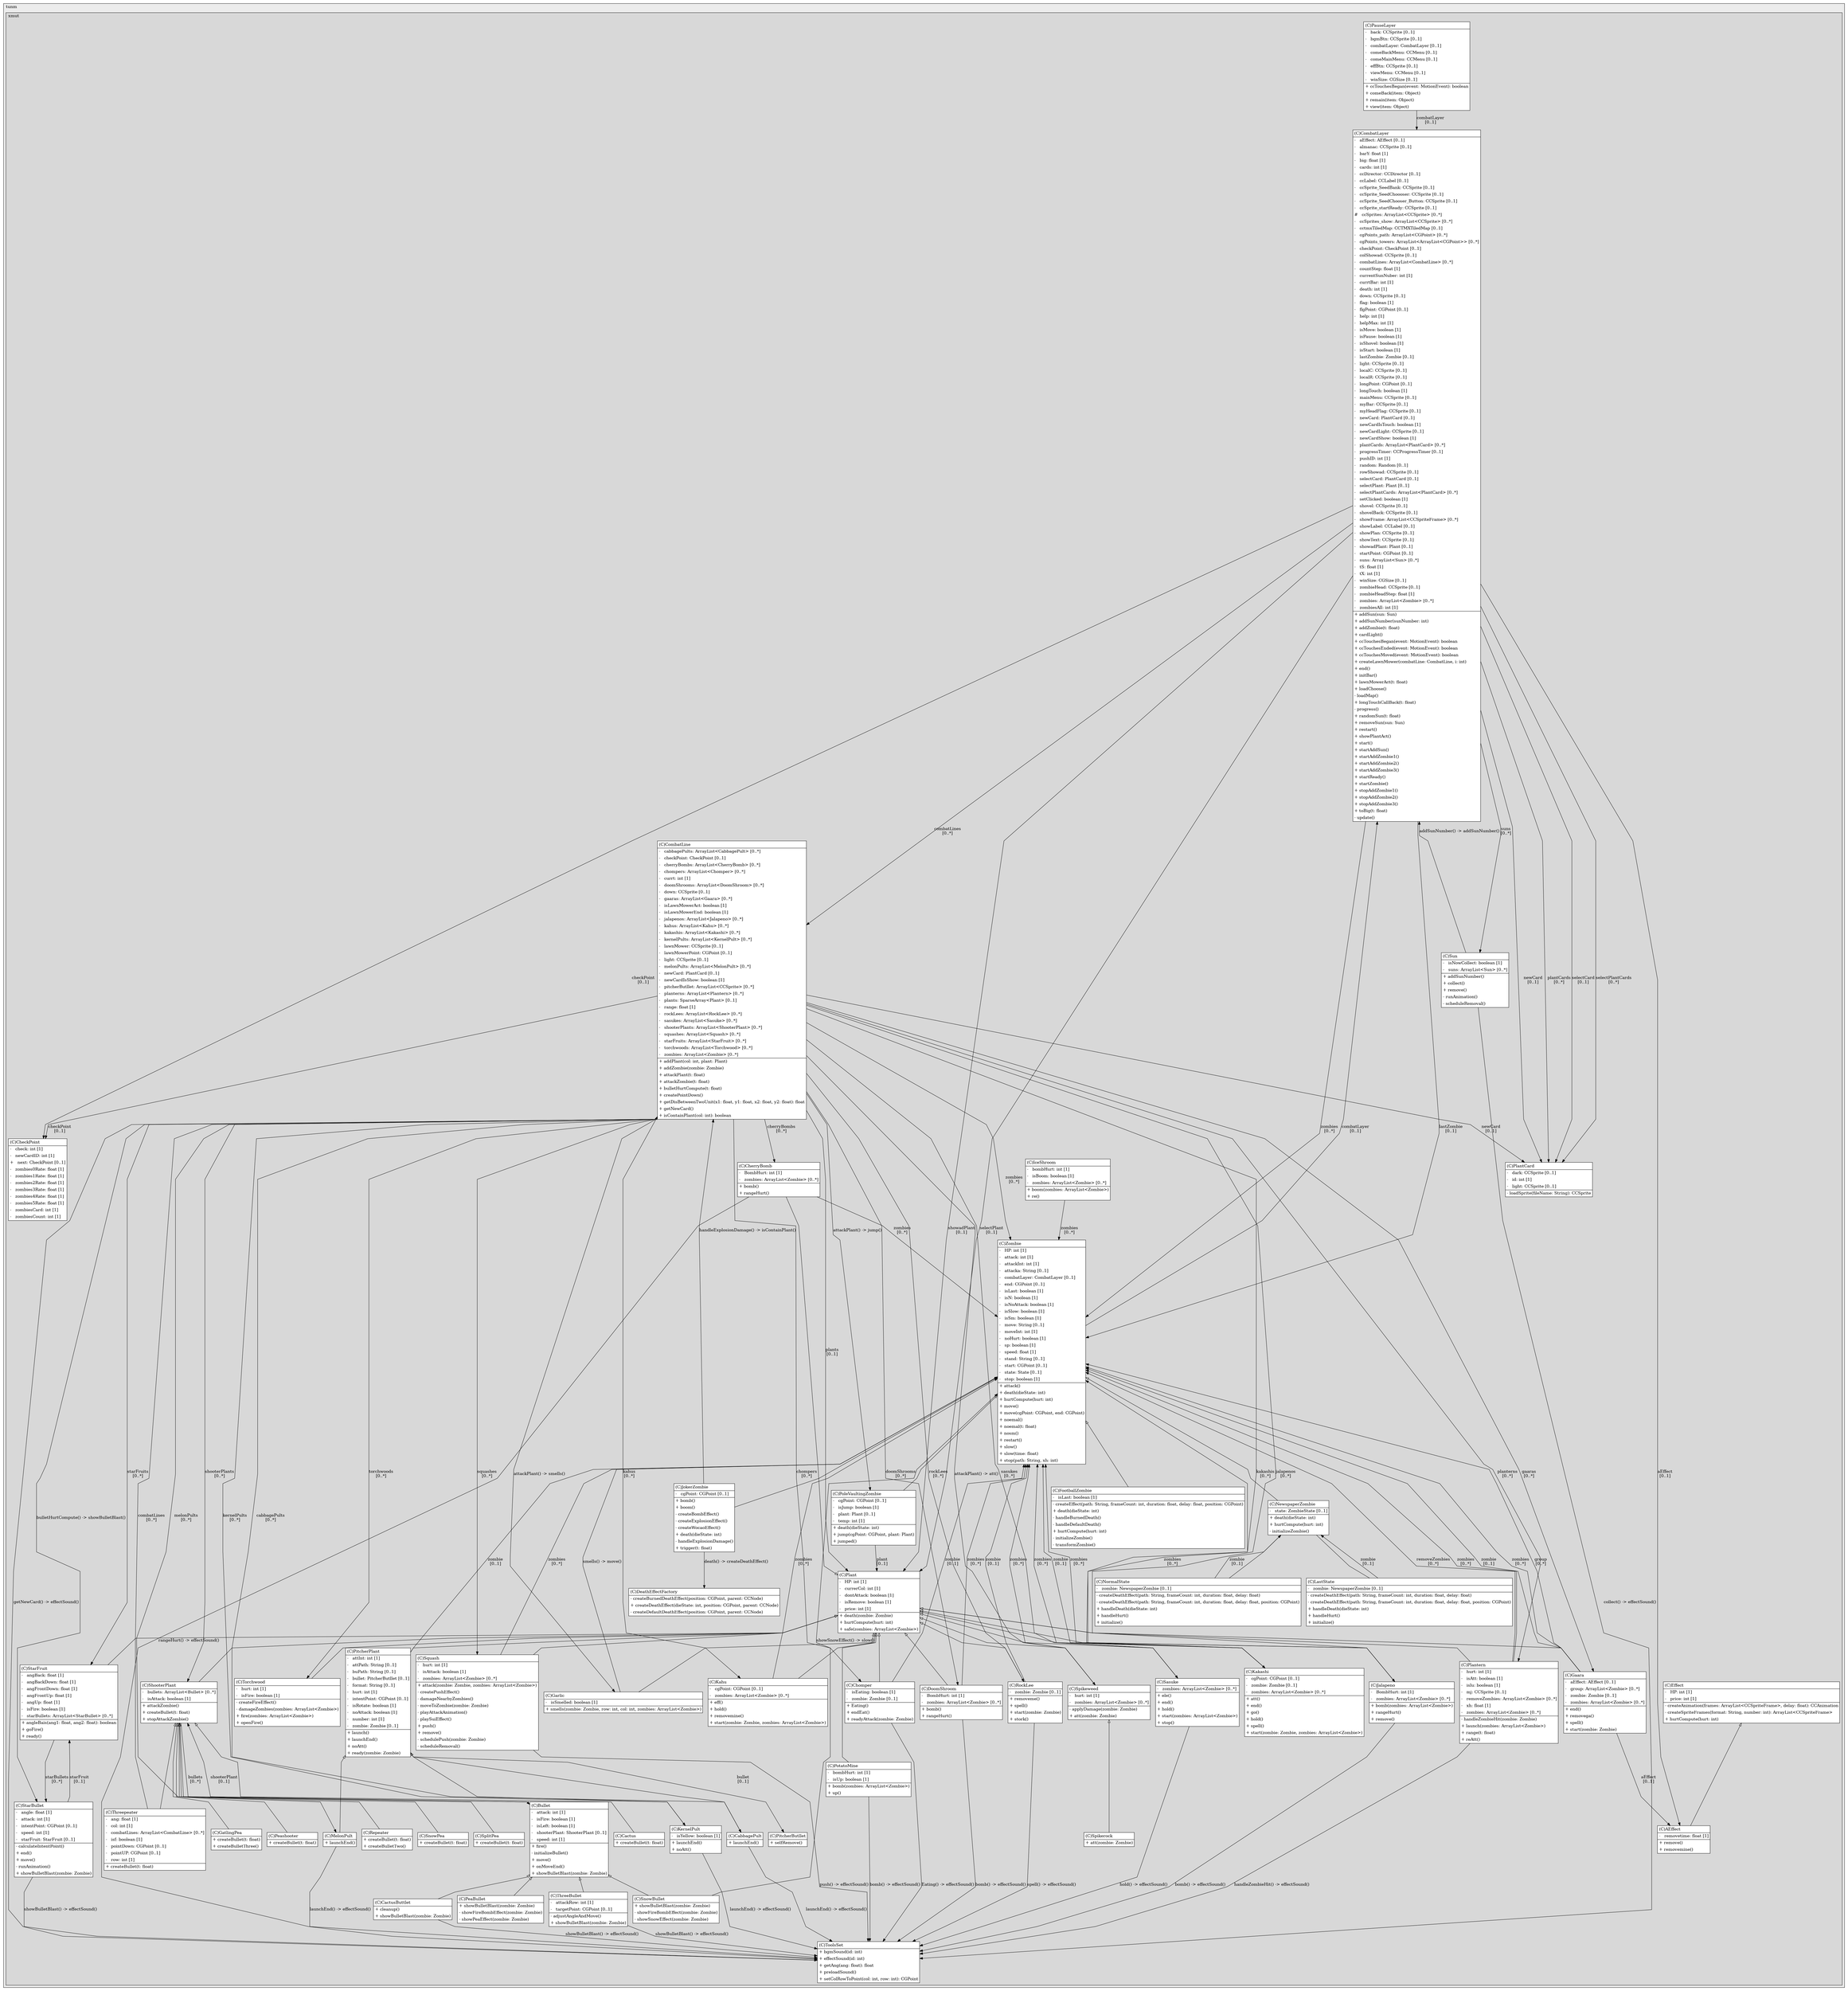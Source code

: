 @startuml

/' diagram meta data start
config=StructureConfiguration;
{
  "projectClassification": {
    "searchMode": "OpenProject", // OpenProject, AllProjects
    "includedProjects": "",
    "pathEndKeywords": "*.impl",
    "isClientPath": "",
    "isClientName": "",
    "isTestPath": "",
    "isTestName": "",
    "isMappingPath": "",
    "isMappingName": "",
    "isDataAccessPath": "",
    "isDataAccessName": "",
    "isDataStructurePath": "",
    "isDataStructureName": "",
    "isInterfaceStructuresPath": "",
    "isInterfaceStructuresName": "",
    "isEntryPointPath": "",
    "isEntryPointName": "",
    "treatFinalFieldsAsMandatory": false
  },
  "graphRestriction": {
    "classPackageExcludeFilter": "",
    "classPackageIncludeFilter": "",
    "classNameExcludeFilter": "",
    "classNameIncludeFilter": "",
    "methodNameExcludeFilter": "",
    "methodNameIncludeFilter": "",
    "removeByInheritance": "", // inheritance/annotation based filtering is done in a second step
    "removeByAnnotation": "",
    "removeByClassPackage": "", // cleanup the graph after inheritance/annotation based filtering is done
    "removeByClassName": "",
    "cutMappings": false,
    "cutEnum": true,
    "cutTests": true,
    "cutClient": true,
    "cutDataAccess": false,
    "cutInterfaceStructures": false,
    "cutDataStructures": false,
    "cutGetterAndSetter": true,
    "cutConstructors": true
  },
  "graphTraversal": {
    "forwardDepth": 6,
    "backwardDepth": 6,
    "classPackageExcludeFilter": "",
    "classPackageIncludeFilter": "",
    "classNameExcludeFilter": "",
    "classNameIncludeFilter": "",
    "methodNameExcludeFilter": "",
    "methodNameIncludeFilter": "",
    "hideMappings": false,
    "hideDataStructures": false,
    "hidePrivateMethods": true,
    "hideInterfaceCalls": true, // indirection: implementation -> interface (is hidden) -> implementation
    "onlyShowApplicationEntryPoints": false, // root node is included
    "useMethodCallsForStructureDiagram": "ForwardOnly" // ForwardOnly, BothDirections, No
  },
  "details": {
    "aggregation": "GroupByClass", // ByClass, GroupByClass, None
    "showClassGenericTypes": true,
    "showMethods": true,
    "showMethodParameterNames": true,
    "showMethodParameterTypes": true,
    "showMethodReturnType": true,
    "showPackageLevels": 2,
    "showDetailedClassStructure": true
  },
  "rootClass": "top.tunm.xmut.tunmpvz.plant.CabbagePult",
  "extensionCallbackMethod": "" // qualified.class.name#methodName - signature: public static String method(String)
}
diagram meta data end '/



digraph g {
    rankdir="TB"
    splines=polyline
    

'nodes 
subgraph cluster_3571712 { 
   	label=tunm
	labeljust=l
	fillcolor="#ececec"
	style=filled
   
   subgraph cluster_546958722 { 
   	label=xmut
	labeljust=l
	fillcolor="#d8d8d8"
	style=filled
   
   AEffect1184502288[
	label=<<TABLE BORDER="1" CELLBORDER="0" CELLPADDING="4" CELLSPACING="0">
<TR><TD ALIGN="LEFT" >(C)AEffect</TD></TR>
<HR/>
<TR><TD ALIGN="LEFT" >-   removetime: float [1]</TD></TR>
<HR/>
<TR><TD ALIGN="LEFT" >+ remove()</TD></TR>
<TR><TD ALIGN="LEFT" >+ removemine()</TD></TR>
</TABLE>>
	style=filled
	margin=0
	shape=plaintext
	fillcolor="#FFFFFF"
];

Bullet1256351391[
	label=<<TABLE BORDER="1" CELLBORDER="0" CELLPADDING="4" CELLSPACING="0">
<TR><TD ALIGN="LEFT" >(C)Bullet</TD></TR>
<HR/>
<TR><TD ALIGN="LEFT" >-   attack: int [1]</TD></TR>
<TR><TD ALIGN="LEFT" >-   isFire: boolean [1]</TD></TR>
<TR><TD ALIGN="LEFT" >-   isLeft: boolean [1]</TD></TR>
<TR><TD ALIGN="LEFT" >-   shooterPlant: ShooterPlant [0..1]</TD></TR>
<TR><TD ALIGN="LEFT" >-   speed: int [1]</TD></TR>
<HR/>
<TR><TD ALIGN="LEFT" >+ fire()</TD></TR>
<TR><TD ALIGN="LEFT" >- initializeBullet()</TD></TR>
<TR><TD ALIGN="LEFT" >+ move()</TD></TR>
<TR><TD ALIGN="LEFT" >+ onMoveEnd()</TD></TR>
<TR><TD ALIGN="LEFT" >+ showBulletBlast(zombie: Zombie)</TD></TR>
</TABLE>>
	style=filled
	margin=0
	shape=plaintext
	fillcolor="#FFFFFF"
];

CabbagePult1136255444[
	label=<<TABLE BORDER="1" CELLBORDER="0" CELLPADDING="4" CELLSPACING="0">
<TR><TD ALIGN="LEFT" >(C)CabbagePult</TD></TR>
<HR/>
<TR><TD ALIGN="LEFT" >+ launchEnd()</TD></TR>
</TABLE>>
	style=filled
	margin=0
	shape=plaintext
	fillcolor="#FFFFFF"
];

Cactus1136255444[
	label=<<TABLE BORDER="1" CELLBORDER="0" CELLPADDING="4" CELLSPACING="0">
<TR><TD ALIGN="LEFT" >(C)Cactus</TD></TR>
<HR/>
<TR><TD ALIGN="LEFT" >+ createBullet(t: float)</TD></TR>
</TABLE>>
	style=filled
	margin=0
	shape=plaintext
	fillcolor="#FFFFFF"
];

CactusButtlet1256351391[
	label=<<TABLE BORDER="1" CELLBORDER="0" CELLPADDING="4" CELLSPACING="0">
<TR><TD ALIGN="LEFT" >(C)CactusButtlet</TD></TR>
<HR/>
<TR><TD ALIGN="LEFT" >+ cleanup()</TD></TR>
<TR><TD ALIGN="LEFT" >+ showBulletBlast(zombie: Zombie)</TD></TR>
</TABLE>>
	style=filled
	margin=0
	shape=plaintext
	fillcolor="#FFFFFF"
];

CheckPoint1140254446[
	label=<<TABLE BORDER="1" CELLBORDER="0" CELLPADDING="4" CELLSPACING="0">
<TR><TD ALIGN="LEFT" >(C)CheckPoint</TD></TR>
<HR/>
<TR><TD ALIGN="LEFT" >-   check: int [1]</TD></TR>
<TR><TD ALIGN="LEFT" >-   newCardID: int [1]</TD></TR>
<TR><TD ALIGN="LEFT" >+   next: CheckPoint [0..1]</TD></TR>
<TR><TD ALIGN="LEFT" >-   zombies0Rate: float [1]</TD></TR>
<TR><TD ALIGN="LEFT" >-   zombies1Rate: float [1]</TD></TR>
<TR><TD ALIGN="LEFT" >-   zombies2Rate: float [1]</TD></TR>
<TR><TD ALIGN="LEFT" >-   zombies3Rate: float [1]</TD></TR>
<TR><TD ALIGN="LEFT" >-   zombies4Rate: float [1]</TD></TR>
<TR><TD ALIGN="LEFT" >-   zombies5Rate: float [1]</TD></TR>
<TR><TD ALIGN="LEFT" >-   zombiesCard: int [1]</TD></TR>
<TR><TD ALIGN="LEFT" >-   zombiesCount: int [1]</TD></TR>
</TABLE>>
	style=filled
	margin=0
	shape=plaintext
	fillcolor="#FFFFFF"
];

CherryBomb1136255444[
	label=<<TABLE BORDER="1" CELLBORDER="0" CELLPADDING="4" CELLSPACING="0">
<TR><TD ALIGN="LEFT" >(C)CherryBomb</TD></TR>
<HR/>
<TR><TD ALIGN="LEFT" >-   BombHurt: int [1]</TD></TR>
<TR><TD ALIGN="LEFT" >-   zombies: ArrayList&lt;Zombie&gt; [0..*]</TD></TR>
<HR/>
<TR><TD ALIGN="LEFT" >+ bomb()</TD></TR>
<TR><TD ALIGN="LEFT" >+ rangeHurt()</TD></TR>
</TABLE>>
	style=filled
	margin=0
	shape=plaintext
	fillcolor="#FFFFFF"
];

Chomper1136255444[
	label=<<TABLE BORDER="1" CELLBORDER="0" CELLPADDING="4" CELLSPACING="0">
<TR><TD ALIGN="LEFT" >(C)Chomper</TD></TR>
<HR/>
<TR><TD ALIGN="LEFT" >-   isEating: boolean [1]</TD></TR>
<TR><TD ALIGN="LEFT" >-   zombie: Zombie [0..1]</TD></TR>
<HR/>
<TR><TD ALIGN="LEFT" >+ Eating()</TD></TR>
<TR><TD ALIGN="LEFT" >+ endEat()</TD></TR>
<TR><TD ALIGN="LEFT" >+ readyAttack(zombie: Zombie)</TD></TR>
</TABLE>>
	style=filled
	margin=0
	shape=plaintext
	fillcolor="#FFFFFF"
];

CombatLayer1140254446[
	label=<<TABLE BORDER="1" CELLBORDER="0" CELLPADDING="4" CELLSPACING="0">
<TR><TD ALIGN="LEFT" >(C)CombatLayer</TD></TR>
<HR/>
<TR><TD ALIGN="LEFT" >-   aEffect: AEffect [0..1]</TD></TR>
<TR><TD ALIGN="LEFT" >-   almanac: CCSprite [0..1]</TD></TR>
<TR><TD ALIGN="LEFT" >-   barY: float [1]</TD></TR>
<TR><TD ALIGN="LEFT" >-   big: float [1]</TD></TR>
<TR><TD ALIGN="LEFT" >-   cards: int [1]</TD></TR>
<TR><TD ALIGN="LEFT" >-   ccDirector: CCDirector [0..1]</TD></TR>
<TR><TD ALIGN="LEFT" >-   ccLabel: CCLabel [0..1]</TD></TR>
<TR><TD ALIGN="LEFT" >-   ccSprite_SeedBank: CCSprite [0..1]</TD></TR>
<TR><TD ALIGN="LEFT" >-   ccSprite_SeedChoooser: CCSprite [0..1]</TD></TR>
<TR><TD ALIGN="LEFT" >-   ccSprite_SeedChooser_Button: CCSprite [0..1]</TD></TR>
<TR><TD ALIGN="LEFT" >-   ccSprite_startReady: CCSprite [0..1]</TD></TR>
<TR><TD ALIGN="LEFT" >#   ccSprites: ArrayList&lt;CCSprite&gt; [0..*]</TD></TR>
<TR><TD ALIGN="LEFT" >-   ccSprites_show: ArrayList&lt;CCSprite&gt; [0..*]</TD></TR>
<TR><TD ALIGN="LEFT" >-   cctmxTiledMap: CCTMXTiledMap [0..1]</TD></TR>
<TR><TD ALIGN="LEFT" >-   cgPoints_path: ArrayList&lt;CGPoint&gt; [0..*]</TD></TR>
<TR><TD ALIGN="LEFT" >-   cgPoints_towers: ArrayList&lt;ArrayList&lt;CGPoint&gt;&gt; [0..*]</TD></TR>
<TR><TD ALIGN="LEFT" >-   checkPoint: CheckPoint [0..1]</TD></TR>
<TR><TD ALIGN="LEFT" >-   colShowad: CCSprite [0..1]</TD></TR>
<TR><TD ALIGN="LEFT" >-   combatLines: ArrayList&lt;CombatLine&gt; [0..*]</TD></TR>
<TR><TD ALIGN="LEFT" >-   countStep: float [1]</TD></TR>
<TR><TD ALIGN="LEFT" >-   currentSunNuber: int [1]</TD></TR>
<TR><TD ALIGN="LEFT" >-   currtBar: int [1]</TD></TR>
<TR><TD ALIGN="LEFT" >-   death: int [1]</TD></TR>
<TR><TD ALIGN="LEFT" >-   down: CCSprite [0..1]</TD></TR>
<TR><TD ALIGN="LEFT" >-   flag: boolean [1]</TD></TR>
<TR><TD ALIGN="LEFT" >-   flgPoint: CGPoint [0..1]</TD></TR>
<TR><TD ALIGN="LEFT" >-   help: int [1]</TD></TR>
<TR><TD ALIGN="LEFT" >-   helpMax: int [1]</TD></TR>
<TR><TD ALIGN="LEFT" >-   isMove: boolean [1]</TD></TR>
<TR><TD ALIGN="LEFT" >-   isPause: boolean [1]</TD></TR>
<TR><TD ALIGN="LEFT" >-   isShovel: boolean [1]</TD></TR>
<TR><TD ALIGN="LEFT" >-   isStart: boolean [1]</TD></TR>
<TR><TD ALIGN="LEFT" >-   lastZombie: Zombie [0..1]</TD></TR>
<TR><TD ALIGN="LEFT" >-   light: CCSprite [0..1]</TD></TR>
<TR><TD ALIGN="LEFT" >-   localC: CCSprite [0..1]</TD></TR>
<TR><TD ALIGN="LEFT" >-   localR: CCSprite [0..1]</TD></TR>
<TR><TD ALIGN="LEFT" >-   longPoint: CGPoint [0..1]</TD></TR>
<TR><TD ALIGN="LEFT" >-   longTouch: boolean [1]</TD></TR>
<TR><TD ALIGN="LEFT" >-   mainMenu: CCSprite [0..1]</TD></TR>
<TR><TD ALIGN="LEFT" >-   myBar: CCSprite [0..1]</TD></TR>
<TR><TD ALIGN="LEFT" >-   myHeadFlag: CCSprite [0..1]</TD></TR>
<TR><TD ALIGN="LEFT" >-   newCard: PlantCard [0..1]</TD></TR>
<TR><TD ALIGN="LEFT" >-   newCardIsTouch: boolean [1]</TD></TR>
<TR><TD ALIGN="LEFT" >-   newCardLight: CCSprite [0..1]</TD></TR>
<TR><TD ALIGN="LEFT" >-   newCardShow: boolean [1]</TD></TR>
<TR><TD ALIGN="LEFT" >-   plantCards: ArrayList&lt;PlantCard&gt; [0..*]</TD></TR>
<TR><TD ALIGN="LEFT" >-   progressTimer: CCProgressTimer [0..1]</TD></TR>
<TR><TD ALIGN="LEFT" >-   pushID: int [1]</TD></TR>
<TR><TD ALIGN="LEFT" >-   random: Random [0..1]</TD></TR>
<TR><TD ALIGN="LEFT" >-   rowShowad: CCSprite [0..1]</TD></TR>
<TR><TD ALIGN="LEFT" >-   selectCard: PlantCard [0..1]</TD></TR>
<TR><TD ALIGN="LEFT" >-   selectPlant: Plant [0..1]</TD></TR>
<TR><TD ALIGN="LEFT" >-   selectPlantCards: ArrayList&lt;PlantCard&gt; [0..*]</TD></TR>
<TR><TD ALIGN="LEFT" >-   setClicked: boolean [1]</TD></TR>
<TR><TD ALIGN="LEFT" >-   shovel: CCSprite [0..1]</TD></TR>
<TR><TD ALIGN="LEFT" >-   shovelBack: CCSprite [0..1]</TD></TR>
<TR><TD ALIGN="LEFT" >-   showFrame: ArrayList&lt;CCSpriteFrame&gt; [0..*]</TD></TR>
<TR><TD ALIGN="LEFT" >-   showLabel: CCLabel [0..1]</TD></TR>
<TR><TD ALIGN="LEFT" >-   showPlan: CCSprite [0..1]</TD></TR>
<TR><TD ALIGN="LEFT" >-   showText: CCSprite [0..1]</TD></TR>
<TR><TD ALIGN="LEFT" >-   showadPlant: Plant [0..1]</TD></TR>
<TR><TD ALIGN="LEFT" >-   startPoint: CGPoint [0..1]</TD></TR>
<TR><TD ALIGN="LEFT" >-   suns: ArrayList&lt;Sun&gt; [0..*]</TD></TR>
<TR><TD ALIGN="LEFT" >-   tS: float [1]</TD></TR>
<TR><TD ALIGN="LEFT" >-   tX: int [1]</TD></TR>
<TR><TD ALIGN="LEFT" >-   winSize: CGSize [0..1]</TD></TR>
<TR><TD ALIGN="LEFT" >-   zombieHead: CCSprite [0..1]</TD></TR>
<TR><TD ALIGN="LEFT" >-   zombieHeadStep: float [1]</TD></TR>
<TR><TD ALIGN="LEFT" >-   zombies: ArrayList&lt;Zombie&gt; [0..*]</TD></TR>
<TR><TD ALIGN="LEFT" >-   zombiesAll: int [1]</TD></TR>
<HR/>
<TR><TD ALIGN="LEFT" >+ addSun(sun: Sun)</TD></TR>
<TR><TD ALIGN="LEFT" >+ addSunNumber(sunNumber: int)</TD></TR>
<TR><TD ALIGN="LEFT" >+ addZombie(t: float)</TD></TR>
<TR><TD ALIGN="LEFT" >+ cardLight()</TD></TR>
<TR><TD ALIGN="LEFT" >+ ccTouchesBegan(event: MotionEvent): boolean</TD></TR>
<TR><TD ALIGN="LEFT" >+ ccTouchesEnded(event: MotionEvent): boolean</TD></TR>
<TR><TD ALIGN="LEFT" >+ ccTouchesMoved(event: MotionEvent): boolean</TD></TR>
<TR><TD ALIGN="LEFT" >+ createLawnMower(combatLine: CombatLine, i: int)</TD></TR>
<TR><TD ALIGN="LEFT" >+ end()</TD></TR>
<TR><TD ALIGN="LEFT" >+ initBar()</TD></TR>
<TR><TD ALIGN="LEFT" >+ lawnMowerAct(t: float)</TD></TR>
<TR><TD ALIGN="LEFT" >+ loadChoose()</TD></TR>
<TR><TD ALIGN="LEFT" >- loadMap()</TD></TR>
<TR><TD ALIGN="LEFT" >+ longTouchCallBack(t: float)</TD></TR>
<TR><TD ALIGN="LEFT" >- progress()</TD></TR>
<TR><TD ALIGN="LEFT" >+ randomSun(t: float)</TD></TR>
<TR><TD ALIGN="LEFT" >+ removeSun(sun: Sun)</TD></TR>
<TR><TD ALIGN="LEFT" >+ restart()</TD></TR>
<TR><TD ALIGN="LEFT" >+ showPlantAct()</TD></TR>
<TR><TD ALIGN="LEFT" >+ start()</TD></TR>
<TR><TD ALIGN="LEFT" >+ startAddSun()</TD></TR>
<TR><TD ALIGN="LEFT" >+ startAddZombie1()</TD></TR>
<TR><TD ALIGN="LEFT" >+ startAddZombie2()</TD></TR>
<TR><TD ALIGN="LEFT" >+ startAddZombie3()</TD></TR>
<TR><TD ALIGN="LEFT" >+ startReady()</TD></TR>
<TR><TD ALIGN="LEFT" >+ startZombie()</TD></TR>
<TR><TD ALIGN="LEFT" >+ stopAddZombie1()</TD></TR>
<TR><TD ALIGN="LEFT" >+ stopAddZombie2()</TD></TR>
<TR><TD ALIGN="LEFT" >+ stopAddZombie3()</TD></TR>
<TR><TD ALIGN="LEFT" >+ toBig(t: float)</TD></TR>
<TR><TD ALIGN="LEFT" >- update()</TD></TR>
</TABLE>>
	style=filled
	margin=0
	shape=plaintext
	fillcolor="#FFFFFF"
];

CombatLine1140254446[
	label=<<TABLE BORDER="1" CELLBORDER="0" CELLPADDING="4" CELLSPACING="0">
<TR><TD ALIGN="LEFT" >(C)CombatLine</TD></TR>
<HR/>
<TR><TD ALIGN="LEFT" >-   cabbagePults: ArrayList&lt;CabbagePult&gt; [0..*]</TD></TR>
<TR><TD ALIGN="LEFT" >-   checkPoint: CheckPoint [0..1]</TD></TR>
<TR><TD ALIGN="LEFT" >-   cherryBombs: ArrayList&lt;CherryBomb&gt; [0..*]</TD></TR>
<TR><TD ALIGN="LEFT" >-   chompers: ArrayList&lt;Chomper&gt; [0..*]</TD></TR>
<TR><TD ALIGN="LEFT" >-   currt: int [1]</TD></TR>
<TR><TD ALIGN="LEFT" >-   doomShrooms: ArrayList&lt;DoomShroom&gt; [0..*]</TD></TR>
<TR><TD ALIGN="LEFT" >-   down: CCSprite [0..1]</TD></TR>
<TR><TD ALIGN="LEFT" >-   gaaras: ArrayList&lt;Gaara&gt; [0..*]</TD></TR>
<TR><TD ALIGN="LEFT" >-   isLawnMowerAct: boolean [1]</TD></TR>
<TR><TD ALIGN="LEFT" >-   isLawnMowerEnd: boolean [1]</TD></TR>
<TR><TD ALIGN="LEFT" >-   jalapenos: ArrayList&lt;Jalapeno&gt; [0..*]</TD></TR>
<TR><TD ALIGN="LEFT" >-   kahus: ArrayList&lt;Kahu&gt; [0..*]</TD></TR>
<TR><TD ALIGN="LEFT" >-   kakashis: ArrayList&lt;Kakashi&gt; [0..*]</TD></TR>
<TR><TD ALIGN="LEFT" >-   kernelPults: ArrayList&lt;KernelPult&gt; [0..*]</TD></TR>
<TR><TD ALIGN="LEFT" >-   lawnMower: CCSprite [0..1]</TD></TR>
<TR><TD ALIGN="LEFT" >-   lawnMowerPoint: CGPoint [0..1]</TD></TR>
<TR><TD ALIGN="LEFT" >-   light: CCSprite [0..1]</TD></TR>
<TR><TD ALIGN="LEFT" >-   melonPults: ArrayList&lt;MelonPult&gt; [0..*]</TD></TR>
<TR><TD ALIGN="LEFT" >-   newCard: PlantCard [0..1]</TD></TR>
<TR><TD ALIGN="LEFT" >-   newCardIsShow: boolean [1]</TD></TR>
<TR><TD ALIGN="LEFT" >-   pitcherButllet: ArrayList&lt;CCSprite&gt; [0..*]</TD></TR>
<TR><TD ALIGN="LEFT" >-   planterns: ArrayList&lt;Plantern&gt; [0..*]</TD></TR>
<TR><TD ALIGN="LEFT" >-   plants: SparseArray&lt;Plant&gt; [0..1]</TD></TR>
<TR><TD ALIGN="LEFT" >-   range: float [1]</TD></TR>
<TR><TD ALIGN="LEFT" >-   rockLees: ArrayList&lt;RockLee&gt; [0..*]</TD></TR>
<TR><TD ALIGN="LEFT" >-   sasukes: ArrayList&lt;Sasuke&gt; [0..*]</TD></TR>
<TR><TD ALIGN="LEFT" >-   shooterPlants: ArrayList&lt;ShooterPlant&gt; [0..*]</TD></TR>
<TR><TD ALIGN="LEFT" >-   squashes: ArrayList&lt;Squash&gt; [0..*]</TD></TR>
<TR><TD ALIGN="LEFT" >-   starFruits: ArrayList&lt;StarFruit&gt; [0..*]</TD></TR>
<TR><TD ALIGN="LEFT" >-   torchwoods: ArrayList&lt;Torchwood&gt; [0..*]</TD></TR>
<TR><TD ALIGN="LEFT" >-   zombies: ArrayList&lt;Zombie&gt; [0..*]</TD></TR>
<HR/>
<TR><TD ALIGN="LEFT" >+ addPlant(col: int, plant: Plant)</TD></TR>
<TR><TD ALIGN="LEFT" >+ addZombie(zombie: Zombie)</TD></TR>
<TR><TD ALIGN="LEFT" >+ attackPlant(t: float)</TD></TR>
<TR><TD ALIGN="LEFT" >+ attackZombie(t: float)</TD></TR>
<TR><TD ALIGN="LEFT" >+ bulletHurtCompute(t: float)</TD></TR>
<TR><TD ALIGN="LEFT" >+ createPointDown()</TD></TR>
<TR><TD ALIGN="LEFT" >+ getDisBetweenTwoUnit(x1: float, y1: float, x2: float, y2: float): float</TD></TR>
<TR><TD ALIGN="LEFT" >+ getNewCard()</TD></TR>
<TR><TD ALIGN="LEFT" >+ isContainPlant(col: int): boolean</TD></TR>
</TABLE>>
	style=filled
	margin=0
	shape=plaintext
	fillcolor="#FFFFFF"
];

DeathEffectFactory638081394[
	label=<<TABLE BORDER="1" CELLBORDER="0" CELLPADDING="4" CELLSPACING="0">
<TR><TD ALIGN="LEFT" >(C)DeathEffectFactory</TD></TR>
<HR/>
<TR><TD ALIGN="LEFT" >- createBurnedDeathEffect(position: CGPoint, parent: CCNode)</TD></TR>
<TR><TD ALIGN="LEFT" >+ createDeathEffect(dieState: int, position: CGPoint, parent: CCNode)</TD></TR>
<TR><TD ALIGN="LEFT" >- createDefaultDeathEffect(position: CGPoint, parent: CCNode)</TD></TR>
</TABLE>>
	style=filled
	margin=0
	shape=plaintext
	fillcolor="#FFFFFF"
];

DoomShroom1136255444[
	label=<<TABLE BORDER="1" CELLBORDER="0" CELLPADDING="4" CELLSPACING="0">
<TR><TD ALIGN="LEFT" >(C)DoomShroom</TD></TR>
<HR/>
<TR><TD ALIGN="LEFT" >-   BombHurt: int [1]</TD></TR>
<TR><TD ALIGN="LEFT" >-   zombies: ArrayList&lt;Zombie&gt; [0..*]</TD></TR>
<HR/>
<TR><TD ALIGN="LEFT" >+ bomb()</TD></TR>
<TR><TD ALIGN="LEFT" >+ rangeHurt()</TD></TR>
</TABLE>>
	style=filled
	margin=0
	shape=plaintext
	fillcolor="#FFFFFF"
];

Effect1184502288[
	label=<<TABLE BORDER="1" CELLBORDER="0" CELLPADDING="4" CELLSPACING="0">
<TR><TD ALIGN="LEFT" >(C)Effect</TD></TR>
<HR/>
<TR><TD ALIGN="LEFT" >-   HP: int [1]</TD></TR>
<TR><TD ALIGN="LEFT" >-   price: int [1]</TD></TR>
<HR/>
<TR><TD ALIGN="LEFT" >- createAnimation(frames: ArrayList&lt;CCSpriteFrame&gt;, delay: float): CCAnimation</TD></TR>
<TR><TD ALIGN="LEFT" >- createSpriteFrames(format: String, number: int): ArrayList&lt;CCSpriteFrame&gt;</TD></TR>
<TR><TD ALIGN="LEFT" >+ hurtCompute(hurt: int)</TD></TR>
</TABLE>>
	style=filled
	margin=0
	shape=plaintext
	fillcolor="#FFFFFF"
];

FootballZombie638081394[
	label=<<TABLE BORDER="1" CELLBORDER="0" CELLPADDING="4" CELLSPACING="0">
<TR><TD ALIGN="LEFT" >(C)FootballZombie</TD></TR>
<HR/>
<TR><TD ALIGN="LEFT" >-   isLast: boolean [1]</TD></TR>
<HR/>
<TR><TD ALIGN="LEFT" >- createEffect(path: String, frameCount: int, duration: float, delay: float, position: CGPoint)</TD></TR>
<TR><TD ALIGN="LEFT" >+ death(dieState: int)</TD></TR>
<TR><TD ALIGN="LEFT" >- handleBurnedDeath()</TD></TR>
<TR><TD ALIGN="LEFT" >- handleDefaultDeath()</TD></TR>
<TR><TD ALIGN="LEFT" >+ hurtCompute(hurt: int)</TD></TR>
<TR><TD ALIGN="LEFT" >- initializeZombie()</TD></TR>
<TR><TD ALIGN="LEFT" >- transformZombie()</TD></TR>
</TABLE>>
	style=filled
	margin=0
	shape=plaintext
	fillcolor="#FFFFFF"
];

Gaara1136255444[
	label=<<TABLE BORDER="1" CELLBORDER="0" CELLPADDING="4" CELLSPACING="0">
<TR><TD ALIGN="LEFT" >(C)Gaara</TD></TR>
<HR/>
<TR><TD ALIGN="LEFT" >-   aEffect: AEffect [0..1]</TD></TR>
<TR><TD ALIGN="LEFT" >-   group: ArrayList&lt;Zombie&gt; [0..*]</TD></TR>
<TR><TD ALIGN="LEFT" >-   zombie: Zombie [0..1]</TD></TR>
<TR><TD ALIGN="LEFT" >-   zombies: ArrayList&lt;Zombie&gt; [0..*]</TD></TR>
<HR/>
<TR><TD ALIGN="LEFT" >+ end()</TD></TR>
<TR><TD ALIGN="LEFT" >+ removega()</TD></TR>
<TR><TD ALIGN="LEFT" >+ spell()</TD></TR>
<TR><TD ALIGN="LEFT" >+ start(zombie: Zombie)</TD></TR>
</TABLE>>
	style=filled
	margin=0
	shape=plaintext
	fillcolor="#FFFFFF"
];

Garlic1136255444[
	label=<<TABLE BORDER="1" CELLBORDER="0" CELLPADDING="4" CELLSPACING="0">
<TR><TD ALIGN="LEFT" >(C)Garlic</TD></TR>
<HR/>
<TR><TD ALIGN="LEFT" >-   isSmelled: boolean [1]</TD></TR>
<HR/>
<TR><TD ALIGN="LEFT" >+ smells(zombie: Zombie, row: int, col: int, zombies: ArrayList&lt;Zombie&gt;)</TD></TR>
</TABLE>>
	style=filled
	margin=0
	shape=plaintext
	fillcolor="#FFFFFF"
];

GatlingPea1136255444[
	label=<<TABLE BORDER="1" CELLBORDER="0" CELLPADDING="4" CELLSPACING="0">
<TR><TD ALIGN="LEFT" >(C)GatlingPea</TD></TR>
<HR/>
<TR><TD ALIGN="LEFT" >+ createBullet(t: float)</TD></TR>
<TR><TD ALIGN="LEFT" >+ createBulletThree()</TD></TR>
</TABLE>>
	style=filled
	margin=0
	shape=plaintext
	fillcolor="#FFFFFF"
];

IceShroom1136255444[
	label=<<TABLE BORDER="1" CELLBORDER="0" CELLPADDING="4" CELLSPACING="0">
<TR><TD ALIGN="LEFT" >(C)IceShroom</TD></TR>
<HR/>
<TR><TD ALIGN="LEFT" >-   bombHurt: int [1]</TD></TR>
<TR><TD ALIGN="LEFT" >-   isBoom: boolean [1]</TD></TR>
<TR><TD ALIGN="LEFT" >-   zombies: ArrayList&lt;Zombie&gt; [0..*]</TD></TR>
<HR/>
<TR><TD ALIGN="LEFT" >+ boom(zombies: ArrayList&lt;Zombie&gt;)</TD></TR>
<TR><TD ALIGN="LEFT" >+ re()</TD></TR>
</TABLE>>
	style=filled
	margin=0
	shape=plaintext
	fillcolor="#FFFFFF"
];

Jalapeno1136255444[
	label=<<TABLE BORDER="1" CELLBORDER="0" CELLPADDING="4" CELLSPACING="0">
<TR><TD ALIGN="LEFT" >(C)Jalapeno</TD></TR>
<HR/>
<TR><TD ALIGN="LEFT" >-   BombHurt: int [1]</TD></TR>
<TR><TD ALIGN="LEFT" >-   zombies: ArrayList&lt;Zombie&gt; [0..*]</TD></TR>
<HR/>
<TR><TD ALIGN="LEFT" >+ bomb(zombies: ArrayList&lt;Zombie&gt;)</TD></TR>
<TR><TD ALIGN="LEFT" >+ rangeHurt()</TD></TR>
<TR><TD ALIGN="LEFT" >+ remove()</TD></TR>
</TABLE>>
	style=filled
	margin=0
	shape=plaintext
	fillcolor="#FFFFFF"
];

JokerZombie638081394[
	label=<<TABLE BORDER="1" CELLBORDER="0" CELLPADDING="4" CELLSPACING="0">
<TR><TD ALIGN="LEFT" >(C)JokerZombie</TD></TR>
<HR/>
<TR><TD ALIGN="LEFT" >-   cgPoint: CGPoint [0..1]</TD></TR>
<HR/>
<TR><TD ALIGN="LEFT" >+ bomb()</TD></TR>
<TR><TD ALIGN="LEFT" >+ boom()</TD></TR>
<TR><TD ALIGN="LEFT" >- createBombEffect()</TD></TR>
<TR><TD ALIGN="LEFT" >- createExplosionEffect()</TD></TR>
<TR><TD ALIGN="LEFT" >- createWocaoEffect()</TD></TR>
<TR><TD ALIGN="LEFT" >+ death(dieState: int)</TD></TR>
<TR><TD ALIGN="LEFT" >- handleExplosionDamage()</TD></TR>
<TR><TD ALIGN="LEFT" >+ trigger(t: float)</TD></TR>
</TABLE>>
	style=filled
	margin=0
	shape=plaintext
	fillcolor="#FFFFFF"
];

Kahu1136255444[
	label=<<TABLE BORDER="1" CELLBORDER="0" CELLPADDING="4" CELLSPACING="0">
<TR><TD ALIGN="LEFT" >(C)Kahu</TD></TR>
<HR/>
<TR><TD ALIGN="LEFT" >-   cgPoint: CGPoint [0..1]</TD></TR>
<TR><TD ALIGN="LEFT" >-   zombies: ArrayList&lt;Zombie&gt; [0..*]</TD></TR>
<HR/>
<TR><TD ALIGN="LEFT" >+ eff()</TD></TR>
<TR><TD ALIGN="LEFT" >+ hold()</TD></TR>
<TR><TD ALIGN="LEFT" >+ removemine()</TD></TR>
<TR><TD ALIGN="LEFT" >+ start(zombie: Zombie, zombies: ArrayList&lt;Zombie&gt;)</TD></TR>
</TABLE>>
	style=filled
	margin=0
	shape=plaintext
	fillcolor="#FFFFFF"
];

Kakashi1136255444[
	label=<<TABLE BORDER="1" CELLBORDER="0" CELLPADDING="4" CELLSPACING="0">
<TR><TD ALIGN="LEFT" >(C)Kakashi</TD></TR>
<HR/>
<TR><TD ALIGN="LEFT" >-   cgPoint: CGPoint [0..1]</TD></TR>
<TR><TD ALIGN="LEFT" >-   zombie: Zombie [0..1]</TD></TR>
<TR><TD ALIGN="LEFT" >-   zombies: ArrayList&lt;Zombie&gt; [0..*]</TD></TR>
<HR/>
<TR><TD ALIGN="LEFT" >+ att()</TD></TR>
<TR><TD ALIGN="LEFT" >+ end()</TD></TR>
<TR><TD ALIGN="LEFT" >+ go()</TD></TR>
<TR><TD ALIGN="LEFT" >+ hold()</TD></TR>
<TR><TD ALIGN="LEFT" >+ spell()</TD></TR>
<TR><TD ALIGN="LEFT" >+ start(zombie: Zombie, zombies: ArrayList&lt;Zombie&gt;)</TD></TR>
</TABLE>>
	style=filled
	margin=0
	shape=plaintext
	fillcolor="#FFFFFF"
];

KernelPult1136255444[
	label=<<TABLE BORDER="1" CELLBORDER="0" CELLPADDING="4" CELLSPACING="0">
<TR><TD ALIGN="LEFT" >(C)KernelPult</TD></TR>
<HR/>
<TR><TD ALIGN="LEFT" >-   isYellow: boolean [1]</TD></TR>
<HR/>
<TR><TD ALIGN="LEFT" >+ launchEnd()</TD></TR>
<TR><TD ALIGN="LEFT" >+ noAtt()</TD></TR>
</TABLE>>
	style=filled
	margin=0
	shape=plaintext
	fillcolor="#FFFFFF"
];

LastState92143263[
	label=<<TABLE BORDER="1" CELLBORDER="0" CELLPADDING="4" CELLSPACING="0">
<TR><TD ALIGN="LEFT" >(C)LastState</TD></TR>
<HR/>
<TR><TD ALIGN="LEFT" >-   zombie: NewspaperZombie [0..1]</TD></TR>
<HR/>
<TR><TD ALIGN="LEFT" >- createDeathEffect(path: String, frameCount: int, duration: float, delay: float)</TD></TR>
<TR><TD ALIGN="LEFT" >- createDeathEffect(path: String, frameCount: int, duration: float, delay: float, position: CGPoint)</TD></TR>
<TR><TD ALIGN="LEFT" >+ handleDeath(dieState: int)</TD></TR>
<TR><TD ALIGN="LEFT" >+ handleHurt()</TD></TR>
<TR><TD ALIGN="LEFT" >+ initialize()</TD></TR>
</TABLE>>
	style=filled
	margin=0
	shape=plaintext
	fillcolor="#FFFFFF"
];

MelonPult1136255444[
	label=<<TABLE BORDER="1" CELLBORDER="0" CELLPADDING="4" CELLSPACING="0">
<TR><TD ALIGN="LEFT" >(C)MelonPult</TD></TR>
<HR/>
<TR><TD ALIGN="LEFT" >+ launchEnd()</TD></TR>
</TABLE>>
	style=filled
	margin=0
	shape=plaintext
	fillcolor="#FFFFFF"
];

NewspaperZombie638081394[
	label=<<TABLE BORDER="1" CELLBORDER="0" CELLPADDING="4" CELLSPACING="0">
<TR><TD ALIGN="LEFT" >(C)NewspaperZombie</TD></TR>
<HR/>
<TR><TD ALIGN="LEFT" >-   state: ZombieState [0..1]</TD></TR>
<HR/>
<TR><TD ALIGN="LEFT" >+ death(dieState: int)</TD></TR>
<TR><TD ALIGN="LEFT" >+ hurtCompute(hurt: int)</TD></TR>
<TR><TD ALIGN="LEFT" >- initializeZombie()</TD></TR>
</TABLE>>
	style=filled
	margin=0
	shape=plaintext
	fillcolor="#FFFFFF"
];

NormalState92143263[
	label=<<TABLE BORDER="1" CELLBORDER="0" CELLPADDING="4" CELLSPACING="0">
<TR><TD ALIGN="LEFT" >(C)NormalState</TD></TR>
<HR/>
<TR><TD ALIGN="LEFT" >-   zombie: NewspaperZombie [0..1]</TD></TR>
<HR/>
<TR><TD ALIGN="LEFT" >- createDeathEffect(path: String, frameCount: int, duration: float, delay: float)</TD></TR>
<TR><TD ALIGN="LEFT" >- createDeathEffect(path: String, frameCount: int, duration: float, delay: float, position: CGPoint)</TD></TR>
<TR><TD ALIGN="LEFT" >+ handleDeath(dieState: int)</TD></TR>
<TR><TD ALIGN="LEFT" >+ handleHurt()</TD></TR>
<TR><TD ALIGN="LEFT" >+ initialize()</TD></TR>
</TABLE>>
	style=filled
	margin=0
	shape=plaintext
	fillcolor="#FFFFFF"
];

PauseLayer1140254446[
	label=<<TABLE BORDER="1" CELLBORDER="0" CELLPADDING="4" CELLSPACING="0">
<TR><TD ALIGN="LEFT" >(C)PauseLayer</TD></TR>
<HR/>
<TR><TD ALIGN="LEFT" >-   back: CCSprite [0..1]</TD></TR>
<TR><TD ALIGN="LEFT" >-   bgmBtn: CCSprite [0..1]</TD></TR>
<TR><TD ALIGN="LEFT" >-   combatLayer: CombatLayer [0..1]</TD></TR>
<TR><TD ALIGN="LEFT" >-   comeBackMenu: CCMenu [0..1]</TD></TR>
<TR><TD ALIGN="LEFT" >-   comeMainMenu: CCMenu [0..1]</TD></TR>
<TR><TD ALIGN="LEFT" >-   effBtn: CCSprite [0..1]</TD></TR>
<TR><TD ALIGN="LEFT" >-   viewMenu: CCMenu [0..1]</TD></TR>
<TR><TD ALIGN="LEFT" >-   winSize: CGSize [0..1]</TD></TR>
<HR/>
<TR><TD ALIGN="LEFT" >+ ccTouchesBegan(event: MotionEvent): boolean</TD></TR>
<TR><TD ALIGN="LEFT" >+ comeBack(item: Object)</TD></TR>
<TR><TD ALIGN="LEFT" >+ remain(item: Object)</TD></TR>
<TR><TD ALIGN="LEFT" >+ view(item: Object)</TD></TR>
</TABLE>>
	style=filled
	margin=0
	shape=plaintext
	fillcolor="#FFFFFF"
];

PeaBullet1256351391[
	label=<<TABLE BORDER="1" CELLBORDER="0" CELLPADDING="4" CELLSPACING="0">
<TR><TD ALIGN="LEFT" >(C)PeaBullet</TD></TR>
<HR/>
<TR><TD ALIGN="LEFT" >+ showBulletBlast(zombie: Zombie)</TD></TR>
<TR><TD ALIGN="LEFT" >- showFireBombEffect(zombie: Zombie)</TD></TR>
<TR><TD ALIGN="LEFT" >- showPeaEffect(zombie: Zombie)</TD></TR>
</TABLE>>
	style=filled
	margin=0
	shape=plaintext
	fillcolor="#FFFFFF"
];

Peashooter1136255444[
	label=<<TABLE BORDER="1" CELLBORDER="0" CELLPADDING="4" CELLSPACING="0">
<TR><TD ALIGN="LEFT" >(C)Peashooter</TD></TR>
<HR/>
<TR><TD ALIGN="LEFT" >+ createBullet(t: float)</TD></TR>
</TABLE>>
	style=filled
	margin=0
	shape=plaintext
	fillcolor="#FFFFFF"
];

PitcherButllet1256351391[
	label=<<TABLE BORDER="1" CELLBORDER="0" CELLPADDING="4" CELLSPACING="0">
<TR><TD ALIGN="LEFT" >(C)PitcherButllet</TD></TR>
<HR/>
<TR><TD ALIGN="LEFT" >+ selfRemove()</TD></TR>
</TABLE>>
	style=filled
	margin=0
	shape=plaintext
	fillcolor="#FFFFFF"
];

PitcherPlant1136255444[
	label=<<TABLE BORDER="1" CELLBORDER="0" CELLPADDING="4" CELLSPACING="0">
<TR><TD ALIGN="LEFT" >(C)PitcherPlant</TD></TR>
<HR/>
<TR><TD ALIGN="LEFT" >-   attInt: int [1]</TD></TR>
<TR><TD ALIGN="LEFT" >-   attPath: String [0..1]</TD></TR>
<TR><TD ALIGN="LEFT" >-   buPath: String [0..1]</TD></TR>
<TR><TD ALIGN="LEFT" >-   bullet: PitcherButllet [0..1]</TD></TR>
<TR><TD ALIGN="LEFT" >-   format: String [0..1]</TD></TR>
<TR><TD ALIGN="LEFT" >-   hurt: int [1]</TD></TR>
<TR><TD ALIGN="LEFT" >-   intentPoint: CGPoint [0..1]</TD></TR>
<TR><TD ALIGN="LEFT" >-   isRotate: boolean [1]</TD></TR>
<TR><TD ALIGN="LEFT" >-   noAttack: boolean [1]</TD></TR>
<TR><TD ALIGN="LEFT" >-   number: int [1]</TD></TR>
<TR><TD ALIGN="LEFT" >-   zombie: Zombie [0..1]</TD></TR>
<HR/>
<TR><TD ALIGN="LEFT" >+ launch()</TD></TR>
<TR><TD ALIGN="LEFT" >+ launchEnd()</TD></TR>
<TR><TD ALIGN="LEFT" >+ noAtt()</TD></TR>
<TR><TD ALIGN="LEFT" >+ ready(zombie: Zombie)</TD></TR>
</TABLE>>
	style=filled
	margin=0
	shape=plaintext
	fillcolor="#FFFFFF"
];

Plant1136255444[
	label=<<TABLE BORDER="1" CELLBORDER="0" CELLPADDING="4" CELLSPACING="0">
<TR><TD ALIGN="LEFT" >(C)Plant</TD></TR>
<HR/>
<TR><TD ALIGN="LEFT" >-   HP: int [1]</TD></TR>
<TR><TD ALIGN="LEFT" >-   currerCol: int [1]</TD></TR>
<TR><TD ALIGN="LEFT" >-   dontAttack: boolean [1]</TD></TR>
<TR><TD ALIGN="LEFT" >-   isRemove: boolean [1]</TD></TR>
<TR><TD ALIGN="LEFT" >-   price: int [1]</TD></TR>
<HR/>
<TR><TD ALIGN="LEFT" >+ death(zombie: Zombie)</TD></TR>
<TR><TD ALIGN="LEFT" >+ hurtCompute(hurt: int)</TD></TR>
<TR><TD ALIGN="LEFT" >+ safe(zombies: ArrayList&lt;Zombie&gt;)</TD></TR>
</TABLE>>
	style=filled
	margin=0
	shape=plaintext
	fillcolor="#FFFFFF"
];

PlantCard1209875247[
	label=<<TABLE BORDER="1" CELLBORDER="0" CELLPADDING="4" CELLSPACING="0">
<TR><TD ALIGN="LEFT" >(C)PlantCard</TD></TR>
<HR/>
<TR><TD ALIGN="LEFT" >-   dark: CCSprite [0..1]</TD></TR>
<TR><TD ALIGN="LEFT" >-   id: int [1]</TD></TR>
<TR><TD ALIGN="LEFT" >-   light: CCSprite [0..1]</TD></TR>
<HR/>
<TR><TD ALIGN="LEFT" >- loadSprite(fileName: String): CCSprite</TD></TR>
</TABLE>>
	style=filled
	margin=0
	shape=plaintext
	fillcolor="#FFFFFF"
];

Plantern1136255444[
	label=<<TABLE BORDER="1" CELLBORDER="0" CELLPADDING="4" CELLSPACING="0">
<TR><TD ALIGN="LEFT" >(C)Plantern</TD></TR>
<HR/>
<TR><TD ALIGN="LEFT" >-   hurt: int [1]</TD></TR>
<TR><TD ALIGN="LEFT" >-   isAtt: boolean [1]</TD></TR>
<TR><TD ALIGN="LEFT" >-   islu: boolean [1]</TD></TR>
<TR><TD ALIGN="LEFT" >-   mj: CCSprite [0..1]</TD></TR>
<TR><TD ALIGN="LEFT" >-   removeZombies: ArrayList&lt;Zombie&gt; [0..*]</TD></TR>
<TR><TD ALIGN="LEFT" >-   xh: float [1]</TD></TR>
<TR><TD ALIGN="LEFT" >-   zombies: ArrayList&lt;Zombie&gt; [0..*]</TD></TR>
<HR/>
<TR><TD ALIGN="LEFT" >- handleZombieHit(zombie: Zombie)</TD></TR>
<TR><TD ALIGN="LEFT" >+ launch(zombies: ArrayList&lt;Zombie&gt;)</TD></TR>
<TR><TD ALIGN="LEFT" >+ range(t: float)</TD></TR>
<TR><TD ALIGN="LEFT" >+ reAtt()</TD></TR>
</TABLE>>
	style=filled
	margin=0
	shape=plaintext
	fillcolor="#FFFFFF"
];

PoleVaultingZombie638081394[
	label=<<TABLE BORDER="1" CELLBORDER="0" CELLPADDING="4" CELLSPACING="0">
<TR><TD ALIGN="LEFT" >(C)PoleVaultingZombie</TD></TR>
<HR/>
<TR><TD ALIGN="LEFT" >-   cgPoint: CGPoint [0..1]</TD></TR>
<TR><TD ALIGN="LEFT" >-   isJump: boolean [1]</TD></TR>
<TR><TD ALIGN="LEFT" >-   plant: Plant [0..1]</TD></TR>
<TR><TD ALIGN="LEFT" >-   temp: int [1]</TD></TR>
<HR/>
<TR><TD ALIGN="LEFT" >+ death(dieState: int)</TD></TR>
<TR><TD ALIGN="LEFT" >+ jump(cgPoint: CGPoint, plant: Plant)</TD></TR>
<TR><TD ALIGN="LEFT" >+ jumped()</TD></TR>
</TABLE>>
	style=filled
	margin=0
	shape=plaintext
	fillcolor="#FFFFFF"
];

PotatoMine1136255444[
	label=<<TABLE BORDER="1" CELLBORDER="0" CELLPADDING="4" CELLSPACING="0">
<TR><TD ALIGN="LEFT" >(C)PotatoMine</TD></TR>
<HR/>
<TR><TD ALIGN="LEFT" >-   bombHurt: int [1]</TD></TR>
<TR><TD ALIGN="LEFT" >-   isUp: boolean [1]</TD></TR>
<HR/>
<TR><TD ALIGN="LEFT" >+ bomb(zombies: ArrayList&lt;Zombie&gt;)</TD></TR>
<TR><TD ALIGN="LEFT" >+ up()</TD></TR>
</TABLE>>
	style=filled
	margin=0
	shape=plaintext
	fillcolor="#FFFFFF"
];

Repeater1136255444[
	label=<<TABLE BORDER="1" CELLBORDER="0" CELLPADDING="4" CELLSPACING="0">
<TR><TD ALIGN="LEFT" >(C)Repeater</TD></TR>
<HR/>
<TR><TD ALIGN="LEFT" >+ createBullet(t: float)</TD></TR>
<TR><TD ALIGN="LEFT" >+ createBulletTwo()</TD></TR>
</TABLE>>
	style=filled
	margin=0
	shape=plaintext
	fillcolor="#FFFFFF"
];

RockLee1136255444[
	label=<<TABLE BORDER="1" CELLBORDER="0" CELLPADDING="4" CELLSPACING="0">
<TR><TD ALIGN="LEFT" >(C)RockLee</TD></TR>
<HR/>
<TR><TD ALIGN="LEFT" >-   zombie: Zombie [0..1]</TD></TR>
<HR/>
<TR><TD ALIGN="LEFT" >+ removeme()</TD></TR>
<TR><TD ALIGN="LEFT" >+ spell()</TD></TR>
<TR><TD ALIGN="LEFT" >+ start(zombie: Zombie)</TD></TR>
<TR><TD ALIGN="LEFT" >+ stork()</TD></TR>
</TABLE>>
	style=filled
	margin=0
	shape=plaintext
	fillcolor="#FFFFFF"
];

Sasuke1136255444[
	label=<<TABLE BORDER="1" CELLBORDER="0" CELLPADDING="4" CELLSPACING="0">
<TR><TD ALIGN="LEFT" >(C)Sasuke</TD></TR>
<HR/>
<TR><TD ALIGN="LEFT" >-   zombies: ArrayList&lt;Zombie&gt; [0..*]</TD></TR>
<HR/>
<TR><TD ALIGN="LEFT" >+ ele()</TD></TR>
<TR><TD ALIGN="LEFT" >+ end()</TD></TR>
<TR><TD ALIGN="LEFT" >+ hold()</TD></TR>
<TR><TD ALIGN="LEFT" >+ start(zombies: ArrayList&lt;Zombie&gt;)</TD></TR>
<TR><TD ALIGN="LEFT" >+ stop()</TD></TR>
</TABLE>>
	style=filled
	margin=0
	shape=plaintext
	fillcolor="#FFFFFF"
];

ShooterPlant1136255444[
	label=<<TABLE BORDER="1" CELLBORDER="0" CELLPADDING="4" CELLSPACING="0">
<TR><TD ALIGN="LEFT" >(C)ShooterPlant</TD></TR>
<HR/>
<TR><TD ALIGN="LEFT" >-   bullets: ArrayList&lt;Bullet&gt; [0..*]</TD></TR>
<TR><TD ALIGN="LEFT" >-   isAttack: boolean [1]</TD></TR>
<HR/>
<TR><TD ALIGN="LEFT" >+ attackZombie()</TD></TR>
<TR><TD ALIGN="LEFT" >+ createBullet(t: float)</TD></TR>
<TR><TD ALIGN="LEFT" >+ stopAttackZombie()</TD></TR>
</TABLE>>
	style=filled
	margin=0
	shape=plaintext
	fillcolor="#FFFFFF"
];

SnowBullet1256351391[
	label=<<TABLE BORDER="1" CELLBORDER="0" CELLPADDING="4" CELLSPACING="0">
<TR><TD ALIGN="LEFT" >(C)SnowBullet</TD></TR>
<HR/>
<TR><TD ALIGN="LEFT" >+ showBulletBlast(zombie: Zombie)</TD></TR>
<TR><TD ALIGN="LEFT" >- showFireBombEffect(zombie: Zombie)</TD></TR>
<TR><TD ALIGN="LEFT" >- showSnowEffect(zombie: Zombie)</TD></TR>
</TABLE>>
	style=filled
	margin=0
	shape=plaintext
	fillcolor="#FFFFFF"
];

SnowPea1136255444[
	label=<<TABLE BORDER="1" CELLBORDER="0" CELLPADDING="4" CELLSPACING="0">
<TR><TD ALIGN="LEFT" >(C)SnowPea</TD></TR>
<HR/>
<TR><TD ALIGN="LEFT" >+ createBullet(t: float)</TD></TR>
</TABLE>>
	style=filled
	margin=0
	shape=plaintext
	fillcolor="#FFFFFF"
];

Spikerock1136255444[
	label=<<TABLE BORDER="1" CELLBORDER="0" CELLPADDING="4" CELLSPACING="0">
<TR><TD ALIGN="LEFT" >(C)Spikerock</TD></TR>
<HR/>
<TR><TD ALIGN="LEFT" >+ att(zombie: Zombie)</TD></TR>
</TABLE>>
	style=filled
	margin=0
	shape=plaintext
	fillcolor="#FFFFFF"
];

Spikeweed1136255444[
	label=<<TABLE BORDER="1" CELLBORDER="0" CELLPADDING="4" CELLSPACING="0">
<TR><TD ALIGN="LEFT" >(C)Spikeweed</TD></TR>
<HR/>
<TR><TD ALIGN="LEFT" >-   hurt: int [1]</TD></TR>
<TR><TD ALIGN="LEFT" >-   zombies: ArrayList&lt;Zombie&gt; [0..*]</TD></TR>
<HR/>
<TR><TD ALIGN="LEFT" >- applyDamage(zombie: Zombie)</TD></TR>
<TR><TD ALIGN="LEFT" >+ att(zombie: Zombie)</TD></TR>
</TABLE>>
	style=filled
	margin=0
	shape=plaintext
	fillcolor="#FFFFFF"
];

SplitPea1136255444[
	label=<<TABLE BORDER="1" CELLBORDER="0" CELLPADDING="4" CELLSPACING="0">
<TR><TD ALIGN="LEFT" >(C)SplitPea</TD></TR>
<HR/>
<TR><TD ALIGN="LEFT" >+ createBullet(t: float)</TD></TR>
</TABLE>>
	style=filled
	margin=0
	shape=plaintext
	fillcolor="#FFFFFF"
];

Squash1136255444[
	label=<<TABLE BORDER="1" CELLBORDER="0" CELLPADDING="4" CELLSPACING="0">
<TR><TD ALIGN="LEFT" >(C)Squash</TD></TR>
<HR/>
<TR><TD ALIGN="LEFT" >-   hurt: int [1]</TD></TR>
<TR><TD ALIGN="LEFT" >-   isAttack: boolean [1]</TD></TR>
<TR><TD ALIGN="LEFT" >-   zombies: ArrayList&lt;Zombie&gt; [0..*]</TD></TR>
<HR/>
<TR><TD ALIGN="LEFT" >+ attack(zombie: Zombie, zombies: ArrayList&lt;Zombie&gt;)</TD></TR>
<TR><TD ALIGN="LEFT" >- createPushEffect()</TD></TR>
<TR><TD ALIGN="LEFT" >- damageNearbyZombies()</TD></TR>
<TR><TD ALIGN="LEFT" >- moveToZombie(zombie: Zombie)</TD></TR>
<TR><TD ALIGN="LEFT" >- playAttackAnimation()</TD></TR>
<TR><TD ALIGN="LEFT" >- playSuiEffect()</TD></TR>
<TR><TD ALIGN="LEFT" >+ push()</TD></TR>
<TR><TD ALIGN="LEFT" >+ remove()</TD></TR>
<TR><TD ALIGN="LEFT" >- schedulePush(zombie: Zombie)</TD></TR>
<TR><TD ALIGN="LEFT" >- scheduleRemoval()</TD></TR>
</TABLE>>
	style=filled
	margin=0
	shape=plaintext
	fillcolor="#FFFFFF"
];

StarBullet1256351391[
	label=<<TABLE BORDER="1" CELLBORDER="0" CELLPADDING="4" CELLSPACING="0">
<TR><TD ALIGN="LEFT" >(C)StarBullet</TD></TR>
<HR/>
<TR><TD ALIGN="LEFT" >-   angle: float [1]</TD></TR>
<TR><TD ALIGN="LEFT" >-   attack: int [1]</TD></TR>
<TR><TD ALIGN="LEFT" >-   intentPoint: CGPoint [0..1]</TD></TR>
<TR><TD ALIGN="LEFT" >-   speed: int [1]</TD></TR>
<TR><TD ALIGN="LEFT" >-   starFruit: StarFruit [0..1]</TD></TR>
<HR/>
<TR><TD ALIGN="LEFT" >- calculateIntentPoint()</TD></TR>
<TR><TD ALIGN="LEFT" >+ end()</TD></TR>
<TR><TD ALIGN="LEFT" >+ move()</TD></TR>
<TR><TD ALIGN="LEFT" >- runAnimation()</TD></TR>
<TR><TD ALIGN="LEFT" >+ showBulletBlast(zombie: Zombie)</TD></TR>
</TABLE>>
	style=filled
	margin=0
	shape=plaintext
	fillcolor="#FFFFFF"
];

StarFruit1136255444[
	label=<<TABLE BORDER="1" CELLBORDER="0" CELLPADDING="4" CELLSPACING="0">
<TR><TD ALIGN="LEFT" >(C)StarFruit</TD></TR>
<HR/>
<TR><TD ALIGN="LEFT" >-   angBack: float [1]</TD></TR>
<TR><TD ALIGN="LEFT" >-   angBackDown: float [1]</TD></TR>
<TR><TD ALIGN="LEFT" >-   angFrontDown: float [1]</TD></TR>
<TR><TD ALIGN="LEFT" >-   angFrontUp: float [1]</TD></TR>
<TR><TD ALIGN="LEFT" >-   angUp: float [1]</TD></TR>
<TR><TD ALIGN="LEFT" >-   isFire: boolean [1]</TD></TR>
<TR><TD ALIGN="LEFT" >-   starBullets: ArrayList&lt;StarBullet&gt; [0..*]</TD></TR>
<HR/>
<TR><TD ALIGN="LEFT" >+ angleBais(ang1: float, ang2: float): boolean</TD></TR>
<TR><TD ALIGN="LEFT" >+ goFire()</TD></TR>
<TR><TD ALIGN="LEFT" >+ ready()</TD></TR>
</TABLE>>
	style=filled
	margin=0
	shape=plaintext
	fillcolor="#FFFFFF"
];

Sun1256351391[
	label=<<TABLE BORDER="1" CELLBORDER="0" CELLPADDING="4" CELLSPACING="0">
<TR><TD ALIGN="LEFT" >(C)Sun</TD></TR>
<HR/>
<TR><TD ALIGN="LEFT" >-   isNowCollect: boolean [1]</TD></TR>
<TR><TD ALIGN="LEFT" >-   suns: ArrayList&lt;Sun&gt; [0..*]</TD></TR>
<HR/>
<TR><TD ALIGN="LEFT" >+ addSunNumber()</TD></TR>
<TR><TD ALIGN="LEFT" >+ collect()</TD></TR>
<TR><TD ALIGN="LEFT" >+ remove()</TD></TR>
<TR><TD ALIGN="LEFT" >- runAnimation()</TD></TR>
<TR><TD ALIGN="LEFT" >- scheduleRemoval()</TD></TR>
</TABLE>>
	style=filled
	margin=0
	shape=plaintext
	fillcolor="#FFFFFF"
];

ThreeBullet1256351391[
	label=<<TABLE BORDER="1" CELLBORDER="0" CELLPADDING="4" CELLSPACING="0">
<TR><TD ALIGN="LEFT" >(C)ThreeBullet</TD></TR>
<HR/>
<TR><TD ALIGN="LEFT" >-   attackRow: int [1]</TD></TR>
<TR><TD ALIGN="LEFT" >-   targetPoint: CGPoint [0..1]</TD></TR>
<HR/>
<TR><TD ALIGN="LEFT" >- adjustAngleAndMove()</TD></TR>
<TR><TD ALIGN="LEFT" >+ showBulletBlast(zombie: Zombie)</TD></TR>
</TABLE>>
	style=filled
	margin=0
	shape=plaintext
	fillcolor="#FFFFFF"
];

Threepeater1136255444[
	label=<<TABLE BORDER="1" CELLBORDER="0" CELLPADDING="4" CELLSPACING="0">
<TR><TD ALIGN="LEFT" >(C)Threepeater</TD></TR>
<HR/>
<TR><TD ALIGN="LEFT" >-   ang: float [1]</TD></TR>
<TR><TD ALIGN="LEFT" >-   col: int [1]</TD></TR>
<TR><TD ALIGN="LEFT" >-   combatLines: ArrayList&lt;CombatLine&gt; [0..*]</TD></TR>
<TR><TD ALIGN="LEFT" >-   isf: boolean [1]</TD></TR>
<TR><TD ALIGN="LEFT" >-   pointDown: CGPoint [0..1]</TD></TR>
<TR><TD ALIGN="LEFT" >-   pointUP: CGPoint [0..1]</TD></TR>
<TR><TD ALIGN="LEFT" >-   row: int [1]</TD></TR>
<HR/>
<TR><TD ALIGN="LEFT" >+ createBullet(t: float)</TD></TR>
</TABLE>>
	style=filled
	margin=0
	shape=plaintext
	fillcolor="#FFFFFF"
];

ToolsSet16046481[
	label=<<TABLE BORDER="1" CELLBORDER="0" CELLPADDING="4" CELLSPACING="0">
<TR><TD ALIGN="LEFT" >(C)ToolsSet</TD></TR>
<HR/>
<TR><TD ALIGN="LEFT" >+ bgmSound(id: int)</TD></TR>
<TR><TD ALIGN="LEFT" >+ effectSound(id: int)</TD></TR>
<TR><TD ALIGN="LEFT" >+ getAng(ang: float): float</TD></TR>
<TR><TD ALIGN="LEFT" >+ preloadSound()</TD></TR>
<TR><TD ALIGN="LEFT" >+ setColRowToPoint(col: int, row: int): CGPoint</TD></TR>
</TABLE>>
	style=filled
	margin=0
	shape=plaintext
	fillcolor="#FFFFFF"
];

Torchwood1136255444[
	label=<<TABLE BORDER="1" CELLBORDER="0" CELLPADDING="4" CELLSPACING="0">
<TR><TD ALIGN="LEFT" >(C)Torchwood</TD></TR>
<HR/>
<TR><TD ALIGN="LEFT" >-   hurt: int [1]</TD></TR>
<TR><TD ALIGN="LEFT" >-   isFire: boolean [1]</TD></TR>
<HR/>
<TR><TD ALIGN="LEFT" >- createFireEffect()</TD></TR>
<TR><TD ALIGN="LEFT" >- damageZombies(zombies: ArrayList&lt;Zombie&gt;)</TD></TR>
<TR><TD ALIGN="LEFT" >+ fire(zombies: ArrayList&lt;Zombie&gt;)</TD></TR>
<TR><TD ALIGN="LEFT" >+ openFire()</TD></TR>
</TABLE>>
	style=filled
	margin=0
	shape=plaintext
	fillcolor="#FFFFFF"
];

Zombie638081394[
	label=<<TABLE BORDER="1" CELLBORDER="0" CELLPADDING="4" CELLSPACING="0">
<TR><TD ALIGN="LEFT" >(C)Zombie</TD></TR>
<HR/>
<TR><TD ALIGN="LEFT" >-   HP: int [1]</TD></TR>
<TR><TD ALIGN="LEFT" >-   attack: int [1]</TD></TR>
<TR><TD ALIGN="LEFT" >-   attackInt: int [1]</TD></TR>
<TR><TD ALIGN="LEFT" >-   attacka: String [0..1]</TD></TR>
<TR><TD ALIGN="LEFT" >-   combatLayer: CombatLayer [0..1]</TD></TR>
<TR><TD ALIGN="LEFT" >-   end: CGPoint [0..1]</TD></TR>
<TR><TD ALIGN="LEFT" >-   isLast: boolean [1]</TD></TR>
<TR><TD ALIGN="LEFT" >-   isN: boolean [1]</TD></TR>
<TR><TD ALIGN="LEFT" >-   isNoAttack: boolean [1]</TD></TR>
<TR><TD ALIGN="LEFT" >-   isSlow: boolean [1]</TD></TR>
<TR><TD ALIGN="LEFT" >-   isSm: boolean [1]</TD></TR>
<TR><TD ALIGN="LEFT" >-   move: String [0..1]</TD></TR>
<TR><TD ALIGN="LEFT" >-   moveInt: int [1]</TD></TR>
<TR><TD ALIGN="LEFT" >-   noHurt: boolean [1]</TD></TR>
<TR><TD ALIGN="LEFT" >-   sp: boolean [1]</TD></TR>
<TR><TD ALIGN="LEFT" >-   speed: float [1]</TD></TR>
<TR><TD ALIGN="LEFT" >-   stand: String [0..1]</TD></TR>
<TR><TD ALIGN="LEFT" >-   start: CGPoint [0..1]</TD></TR>
<TR><TD ALIGN="LEFT" >-   state: State [0..1]</TD></TR>
<TR><TD ALIGN="LEFT" >-   stop: boolean [1]</TD></TR>
<HR/>
<TR><TD ALIGN="LEFT" >+ attack()</TD></TR>
<TR><TD ALIGN="LEFT" >+ death(dieState: int)</TD></TR>
<TR><TD ALIGN="LEFT" >+ hurtCompute(hurt: int)</TD></TR>
<TR><TD ALIGN="LEFT" >+ move()</TD></TR>
<TR><TD ALIGN="LEFT" >+ move(cgPoint: CGPoint, end: CGPoint)</TD></TR>
<TR><TD ALIGN="LEFT" >+ noemal()</TD></TR>
<TR><TD ALIGN="LEFT" >+ noemal(t: float)</TD></TR>
<TR><TD ALIGN="LEFT" >+ nosm()</TD></TR>
<TR><TD ALIGN="LEFT" >+ restart()</TD></TR>
<TR><TD ALIGN="LEFT" >+ slow()</TD></TR>
<TR><TD ALIGN="LEFT" >+ slow(time: float)</TD></TR>
<TR><TD ALIGN="LEFT" >+ stop(path: String, xh: int)</TD></TR>
</TABLE>>
	style=filled
	margin=0
	shape=plaintext
	fillcolor="#FFFFFF"
];
} 
} 

'edges    
Bullet1256351391 -> CactusButtlet1256351391[arrowhead=none, arrowtail=empty, dir=both];
Bullet1256351391 -> PeaBullet1256351391[arrowhead=none, arrowtail=empty, dir=both];
Bullet1256351391 -> ShooterPlant1136255444[label="shooterPlant
[0..1]"];
Bullet1256351391 -> SnowBullet1256351391[arrowhead=none, arrowtail=empty, dir=both];
Bullet1256351391 -> ThreeBullet1256351391[arrowhead=none, arrowtail=empty, dir=both];
CabbagePult1136255444 -> ToolsSet16046481[label="launchEnd() -> effectSound()"];
CactusButtlet1256351391 -> ToolsSet16046481[label="showBulletBlast() -> effectSound()"];
CherryBomb1136255444 -> ToolsSet16046481[label="rangeHurt() -> effectSound()"];
CherryBomb1136255444 -> Zombie638081394[label="zombies
[0..*]"];
Chomper1136255444 -> ToolsSet16046481[label="Eating() -> effectSound()"];
Chomper1136255444 -> Zombie638081394[label="zombie
[0..1]"];
CombatLayer1140254446 -> AEffect1184502288[label="aEffect
[0..1]"];
CombatLayer1140254446 -> CheckPoint1140254446[label="checkPoint
[0..1]"];
CombatLayer1140254446 -> CombatLine1140254446[label="combatLines
[0..*]"];
CombatLayer1140254446 -> Plant1136255444[label="selectPlant
[0..1]"];
CombatLayer1140254446 -> Plant1136255444[label="showadPlant
[0..1]"];
CombatLayer1140254446 -> PlantCard1209875247[label="newCard
[0..1]"];
CombatLayer1140254446 -> PlantCard1209875247[label="plantCards
[0..*]"];
CombatLayer1140254446 -> PlantCard1209875247[label="selectCard
[0..1]"];
CombatLayer1140254446 -> PlantCard1209875247[label="selectPlantCards
[0..*]"];
CombatLayer1140254446 -> Sun1256351391[label="suns
[0..*]"];
CombatLayer1140254446 -> Zombie638081394[label="lastZombie
[0..1]"];
CombatLayer1140254446 -> Zombie638081394[label="zombies
[0..*]"];
CombatLine1140254446 -> CabbagePult1136255444[label="cabbagePults
[0..*]"];
CombatLine1140254446 -> CheckPoint1140254446[label="checkPoint
[0..1]"];
CombatLine1140254446 -> CherryBomb1136255444[label="cherryBombs
[0..*]"];
CombatLine1140254446 -> Chomper1136255444[label="chompers
[0..*]"];
CombatLine1140254446 -> DoomShroom1136255444[label="doomShrooms
[0..*]"];
CombatLine1140254446 -> Gaara1136255444[label="gaaras
[0..*]"];
CombatLine1140254446 -> Garlic1136255444[label="attackPlant() -> smells()"];
CombatLine1140254446 -> Jalapeno1136255444[label="jalapenos
[0..*]"];
CombatLine1140254446 -> Kahu1136255444[label="kahus
[0..*]"];
CombatLine1140254446 -> Kakashi1136255444[label="kakashis
[0..*]"];
CombatLine1140254446 -> KernelPult1136255444[label="kernelPults
[0..*]"];
CombatLine1140254446 -> MelonPult1136255444[label="melonPults
[0..*]"];
CombatLine1140254446 -> Plant1136255444[label="plants
[0..1]"];
CombatLine1140254446 -> PlantCard1209875247[label="newCard
[0..1]"];
CombatLine1140254446 -> Plantern1136255444[label="planterns
[0..*]"];
CombatLine1140254446 -> PoleVaultingZombie638081394[label="attackPlant() -> jump()"];
CombatLine1140254446 -> RockLee1136255444[label="rockLees
[0..*]"];
CombatLine1140254446 -> Sasuke1136255444[label="sasukes
[0..*]"];
CombatLine1140254446 -> ShooterPlant1136255444[label="shooterPlants
[0..*]"];
CombatLine1140254446 -> Spikeweed1136255444[label="attackPlant() -> att()"];
CombatLine1140254446 -> Squash1136255444[label="squashes
[0..*]"];
CombatLine1140254446 -> StarBullet1256351391[label="bulletHurtCompute() -> showBulletBlast()"];
CombatLine1140254446 -> StarFruit1136255444[label="starFruits
[0..*]"];
CombatLine1140254446 -> ToolsSet16046481[label="getNewCard() -> effectSound()"];
CombatLine1140254446 -> Torchwood1136255444[label="torchwoods
[0..*]"];
CombatLine1140254446 -> Zombie638081394[label="zombies
[0..*]"];
DoomShroom1136255444 -> ToolsSet16046481[label="bomb() -> effectSound()"];
DoomShroom1136255444 -> Zombie638081394[label="zombies
[0..*]"];
Effect1184502288 -> AEffect1184502288[arrowhead=none, arrowtail=empty, dir=both];
Gaara1136255444 -> AEffect1184502288[label="aEffect
[0..1]"];
Gaara1136255444 -> Zombie638081394[label="group
[0..*]"];
Gaara1136255444 -> Zombie638081394[label="zombie
[0..1]"];
Gaara1136255444 -> Zombie638081394[label="zombies
[0..*]"];
Garlic1136255444 -> Zombie638081394[label="smells() -> move()"];
IceShroom1136255444 -> Zombie638081394[label="zombies
[0..*]"];
Jalapeno1136255444 -> ToolsSet16046481[label="bomb() -> effectSound()"];
Jalapeno1136255444 -> Zombie638081394[label="zombies
[0..*]"];
JokerZombie638081394 -> CombatLine1140254446[label="handleExplosionDamage() -> isContainPlant()"];
JokerZombie638081394 -> DeathEffectFactory638081394[label="death() -> createDeathEffect()"];
Kahu1136255444 -> Zombie638081394[label="zombies
[0..*]"];
Kakashi1136255444 -> Zombie638081394[label="zombie
[0..1]"];
Kakashi1136255444 -> Zombie638081394[label="zombies
[0..*]"];
KernelPult1136255444 -> ToolsSet16046481[label="launchEnd() -> effectSound()"];
LastState92143263 -> NewspaperZombie638081394[label="zombie
[0..1]"];
MelonPult1136255444 -> ToolsSet16046481[label="launchEnd() -> effectSound()"];
NewspaperZombie638081394 -> LastState92143263[arrowhead=none];
NewspaperZombie638081394 -> NormalState92143263[arrowhead=none];
NormalState92143263 -> NewspaperZombie638081394[label="zombie
[0..1]"];
PauseLayer1140254446 -> CombatLayer1140254446[label="combatLayer
[0..1]"];
PitcherPlant1136255444 -> CabbagePult1136255444[arrowhead=none, arrowtail=empty, dir=both];
PitcherPlant1136255444 -> KernelPult1136255444[arrowhead=none, arrowtail=empty, dir=both];
PitcherPlant1136255444 -> MelonPult1136255444[arrowhead=none, arrowtail=empty, dir=both];
PitcherPlant1136255444 -> PitcherButllet1256351391[label="bullet
[0..1]"];
PitcherPlant1136255444 -> Zombie638081394[label="zombie
[0..1]"];
Plant1136255444 -> CherryBomb1136255444[arrowhead=none, arrowtail=empty, dir=both];
Plant1136255444 -> Chomper1136255444[arrowhead=none, arrowtail=empty, dir=both];
Plant1136255444 -> DoomShroom1136255444[arrowhead=none, arrowtail=empty, dir=both];
Plant1136255444 -> Gaara1136255444[arrowhead=none, arrowtail=empty, dir=both];
Plant1136255444 -> Garlic1136255444[arrowhead=none, arrowtail=empty, dir=both];
Plant1136255444 -> Jalapeno1136255444[arrowhead=none, arrowtail=empty, dir=both];
Plant1136255444 -> Kahu1136255444[arrowhead=none, arrowtail=empty, dir=both];
Plant1136255444 -> Kakashi1136255444[arrowhead=none, arrowtail=empty, dir=both];
Plant1136255444 -> PitcherPlant1136255444[arrowhead=none, arrowtail=empty, dir=both];
Plant1136255444 -> Plantern1136255444[arrowhead=none, arrowtail=empty, dir=both];
Plant1136255444 -> PotatoMine1136255444[arrowhead=none, arrowtail=empty, dir=both];
Plant1136255444 -> RockLee1136255444[arrowhead=none, arrowtail=empty, dir=both];
Plant1136255444 -> Sasuke1136255444[arrowhead=none, arrowtail=empty, dir=both];
Plant1136255444 -> ShooterPlant1136255444[arrowhead=none, arrowtail=empty, dir=both];
Plant1136255444 -> Spikeweed1136255444[arrowhead=none, arrowtail=empty, dir=both];
Plant1136255444 -> Squash1136255444[arrowhead=none, arrowtail=empty, dir=both];
Plant1136255444 -> StarFruit1136255444[arrowhead=none, arrowtail=empty, dir=both];
Plant1136255444 -> Torchwood1136255444[arrowhead=none, arrowtail=empty, dir=both];
Plantern1136255444 -> ToolsSet16046481[label="handleZombieHit() -> effectSound()"];
Plantern1136255444 -> Zombie638081394[label="removeZombies
[0..*]"];
Plantern1136255444 -> Zombie638081394[label="zombies
[0..*]"];
PoleVaultingZombie638081394 -> Plant1136255444[label="plant
[0..1]"];
PotatoMine1136255444 -> ToolsSet16046481[label="bomb() -> effectSound()"];
RockLee1136255444 -> ToolsSet16046481[label="spell() -> effectSound()"];
RockLee1136255444 -> Zombie638081394[label="zombie
[0..1]"];
Sasuke1136255444 -> ToolsSet16046481[label="hold() -> effectSound()"];
Sasuke1136255444 -> Zombie638081394[label="zombies
[0..*]"];
ShooterPlant1136255444 -> Bullet1256351391[label="bullets
[0..*]"];
ShooterPlant1136255444 -> Cactus1136255444[arrowhead=none, arrowtail=empty, dir=both];
ShooterPlant1136255444 -> GatlingPea1136255444[arrowhead=none, arrowtail=empty, dir=both];
ShooterPlant1136255444 -> Peashooter1136255444[arrowhead=none, arrowtail=empty, dir=both];
ShooterPlant1136255444 -> Repeater1136255444[arrowhead=none, arrowtail=empty, dir=both];
ShooterPlant1136255444 -> SnowPea1136255444[arrowhead=none, arrowtail=empty, dir=both];
ShooterPlant1136255444 -> SplitPea1136255444[arrowhead=none, arrowtail=empty, dir=both];
ShooterPlant1136255444 -> Threepeater1136255444[arrowhead=none, arrowtail=empty, dir=both];
SnowBullet1256351391 -> Zombie638081394[label="showSnowEffect() -> slow()"];
Spikeweed1136255444 -> Spikerock1136255444[arrowhead=none, arrowtail=empty, dir=both];
Spikeweed1136255444 -> Zombie638081394[label="zombies
[0..*]"];
Squash1136255444 -> ToolsSet16046481[label="push() -> effectSound()"];
Squash1136255444 -> Zombie638081394[label="zombies
[0..*]"];
StarBullet1256351391 -> StarFruit1136255444[label="starFruit
[0..1]"];
StarBullet1256351391 -> ToolsSet16046481[label="showBulletBlast() -> effectSound()"];
StarFruit1136255444 -> StarBullet1256351391[label="starBullets
[0..*]"];
Sun1256351391 -> CombatLayer1140254446[label="addSunNumber() -> addSunNumber()"];
Sun1256351391 -> ToolsSet16046481[label="collect() -> effectSound()"];
ThreeBullet1256351391 -> ToolsSet16046481[label="showBulletBlast() -> effectSound()"];
Threepeater1136255444 -> CombatLine1140254446[label="combatLines
[0..*]"];
Zombie638081394 -> CombatLayer1140254446[label="combatLayer
[0..1]"];
Zombie638081394 -> FootballZombie638081394[arrowhead=none, arrowtail=empty, dir=both];
Zombie638081394 -> JokerZombie638081394[arrowhead=none, arrowtail=empty, dir=both];
Zombie638081394 -> NewspaperZombie638081394[arrowhead=none, arrowtail=empty, dir=both];
Zombie638081394 -> PoleVaultingZombie638081394[arrowhead=none, arrowtail=empty, dir=both];
    
}
@enduml